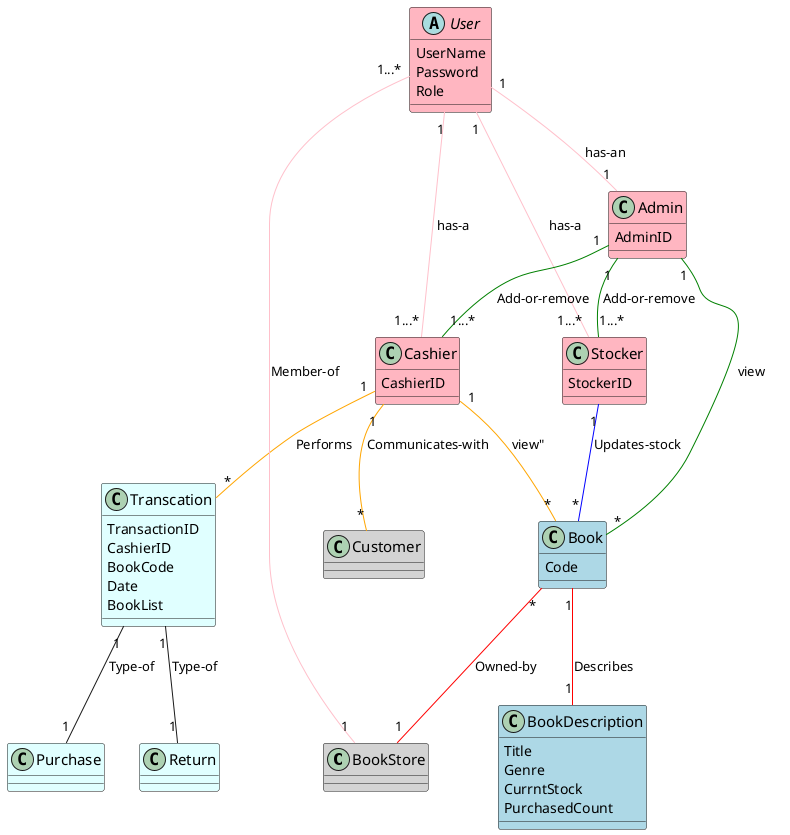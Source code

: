@startuml

class BookStore #LightGray{

}

abstract class User #LightPink{
UserName
Password
Role
}

class Cashier #LightPink{
CashierID

}

class Stocker #LightPink{
StockerID
}

class Admin #LightPink{
AdminID
}

class Book #LightBlue  {
Code
}

class BookDescription #LightBlue   {
Title
Genre
CurrntStock
PurchasedCount
}

class Transcation #LightCyan{
TransactionID
CashierID
BookCode
Date
BookList
}

class Purchase #LightCyan{
}

class Return #LightCyan{
}
class Customer #LightGray{

}



User "1" -- "1...*" Cashier #pink:has-a
User "1" -- "1...*" Stocker #pink:has-a
User "1" -- "1" Admin  #pink:has-an

Stocker "1" -- "*" Book #blue:"Updates-stock"
Admin "1" -- "1...*" Cashier #green : "Add-or-remove"
Admin "1" -- "1...*" Stocker #green: "Add-or-remove"
Cashier "1" -- "*" Transcation #orange: "Performs"
Admin "1" -- "*" Book #green: "view"
Cashier "1" -- "*" Book #orange: "view""
Book "1" -- "1" BookDescription #red: "Describes"
User"1...*" -- "1" BookStore #pink : "Member-of"
Cashier"1" -- "*" Customer #orange: "Communicates-with "
Book"*" -- "1" BookStore#red: "Owned-by"
Transcation"1" -- "1" Purchase : "Type-of"
Transcation"1" -- "1" Return : "Type-of"

skinparam class {
FontName Times New Roman
FontSize 15
 }




@enduml
